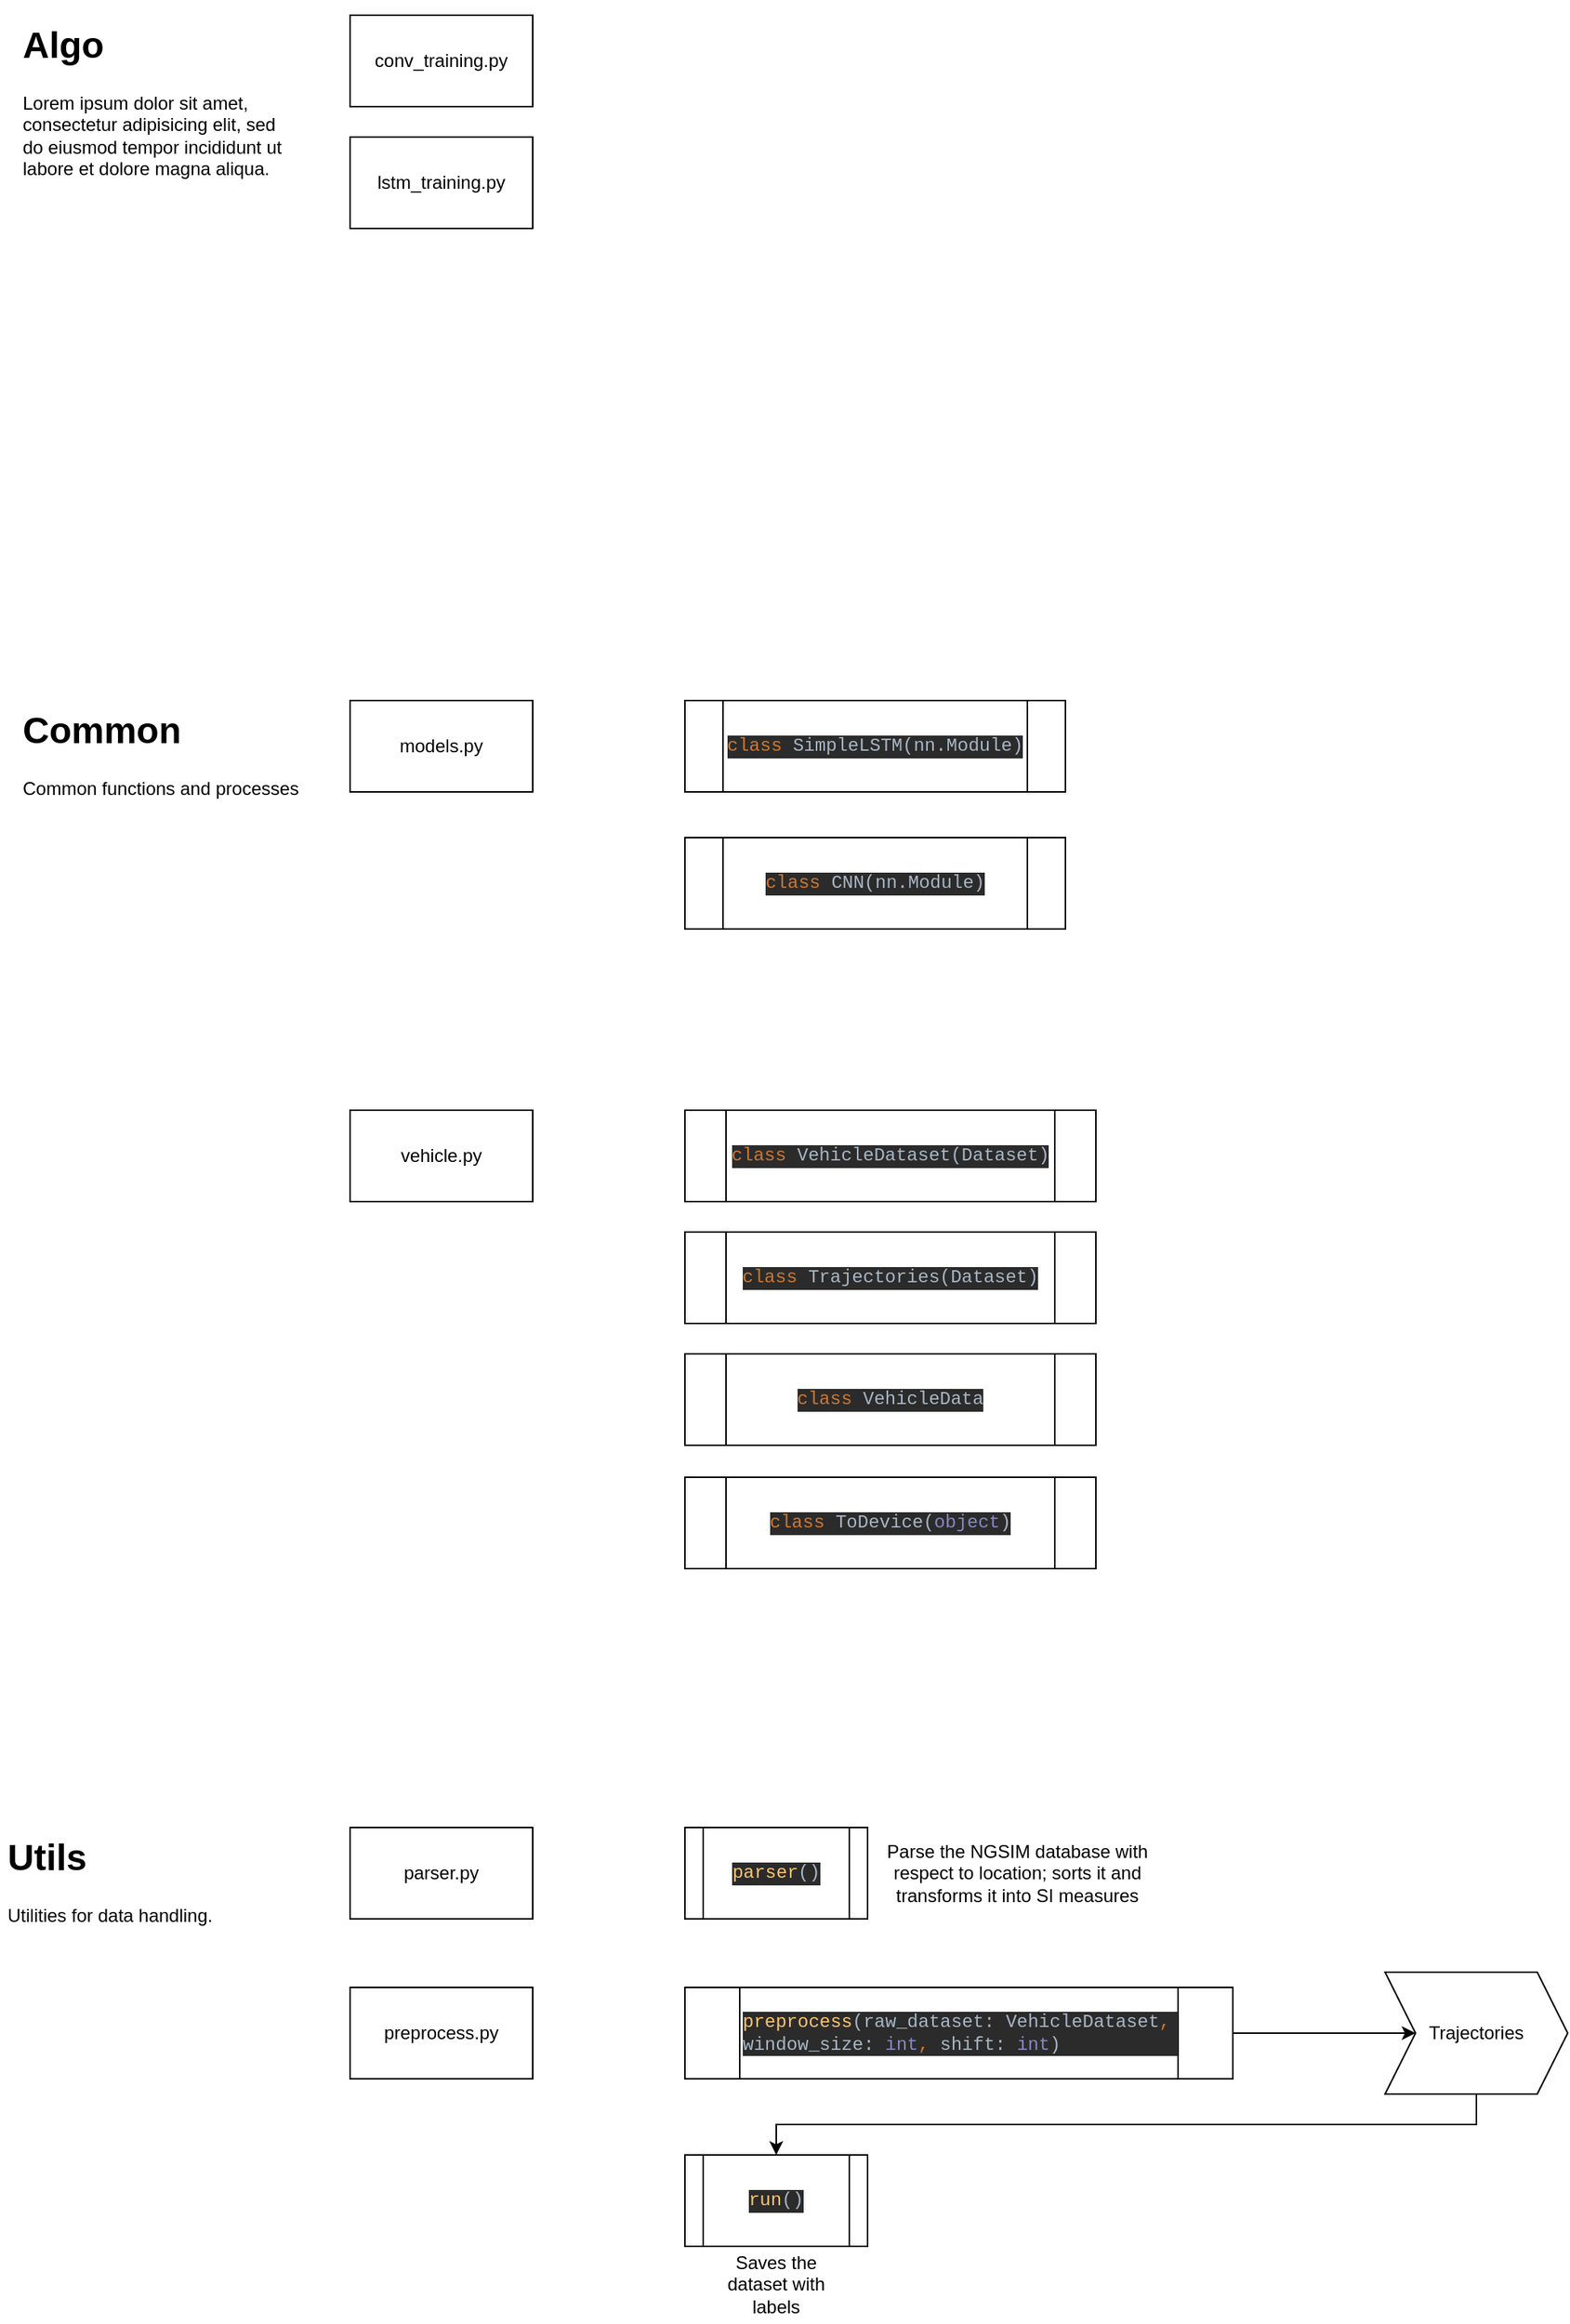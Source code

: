 <mxfile version="9.3.1" type="device" pages="1" userAgent="Mozilla/5.0 (Windows NT 10.0; Win64; x64) AppleWebKit/537.36 (KHTML, like Gecko) draw.io/9.3.1 Chrome/66.0.336.181 Electron/3.0.6 Safari/537.36" editor="www.draw.io"><diagram id="vEUPW7F9XYhYWsP79v4G" name="Page-1"><mxGraphModel dx="1917" dy="1987" grid="1" gridSize="10" guides="1" tooltips="1" connect="1" arrows="1" fold="1" page="1" pageScale="1" pageWidth="827" pageHeight="1169" background="#ffffff" math="0" shadow="0"><root><mxCell id="0"/><mxCell id="1" parent="0"/><mxCell id="0Rlu4oU9ylaSA1hRLpzy-1" value="models.py" style="rounded=0;whiteSpace=wrap;html=1;" parent="1" vertex="1"><mxGeometry x="60" y="-360" width="120" height="60" as="geometry"/></mxCell><mxCell id="0Rlu4oU9ylaSA1hRLpzy-2" value="vehicle.py" style="rounded=0;whiteSpace=wrap;html=1;" parent="1" vertex="1"><mxGeometry x="60" y="-91" width="120" height="60" as="geometry"/></mxCell><mxCell id="0Rlu4oU9ylaSA1hRLpzy-3" value="preprocess.py" style="rounded=0;whiteSpace=wrap;html=1;" parent="1" vertex="1"><mxGeometry x="60" y="485" width="120" height="60" as="geometry"/></mxCell><mxCell id="0Rlu4oU9ylaSA1hRLpzy-4" value="parser.py" style="rounded=0;whiteSpace=wrap;html=1;" parent="1" vertex="1"><mxGeometry x="60" y="380" width="120" height="60" as="geometry"/></mxCell><mxCell id="0Rlu4oU9ylaSA1hRLpzy-5" value="lstm_training.py" style="rounded=0;whiteSpace=wrap;html=1;" parent="1" vertex="1"><mxGeometry x="60" y="-730" width="120" height="60" as="geometry"/></mxCell><mxCell id="0Rlu4oU9ylaSA1hRLpzy-6" value="conv_training.py" style="rounded=0;whiteSpace=wrap;html=1;" parent="1" vertex="1"><mxGeometry x="60" y="-810" width="120" height="60" as="geometry"/></mxCell><mxCell id="0Rlu4oU9ylaSA1hRLpzy-8" value="&lt;h1&gt;Common&lt;/h1&gt;&lt;p&gt;Common functions and processes&lt;/p&gt;" style="text;html=1;strokeColor=none;fillColor=none;spacing=5;spacingTop=-20;whiteSpace=wrap;overflow=hidden;rounded=0;" parent="1" vertex="1"><mxGeometry x="-160" y="-360" width="190" height="120" as="geometry"/></mxCell><mxCell id="0Rlu4oU9ylaSA1hRLpzy-9" value="&lt;h1&gt;Utils&lt;/h1&gt;&lt;p&gt;Utilities for data handling.&lt;/p&gt;" style="text;html=1;strokeColor=none;fillColor=none;spacing=5;spacingTop=-20;whiteSpace=wrap;overflow=hidden;rounded=0;" parent="1" vertex="1"><mxGeometry x="-170" y="380" width="190" height="120" as="geometry"/></mxCell><mxCell id="0Rlu4oU9ylaSA1hRLpzy-14" style="edgeStyle=orthogonalEdgeStyle;rounded=0;orthogonalLoop=1;jettySize=auto;html=1;exitX=1;exitY=0.5;exitDx=0;exitDy=0;" parent="1" source="0Rlu4oU9ylaSA1hRLpzy-10" target="0Rlu4oU9ylaSA1hRLpzy-13" edge="1"><mxGeometry relative="1" as="geometry"/></mxCell><mxCell id="0Rlu4oU9ylaSA1hRLpzy-10" value="&lt;pre style=&quot;background-color: #2b2b2b ; color: #a9b7c6 ; font-family: &amp;#34;courier new&amp;#34; ; font-size: 9 0pt&quot;&gt;&lt;span style=&quot;color: #ffc66d&quot;&gt;preprocess&lt;/span&gt;(raw_dataset: VehicleDataset&lt;span style=&quot;white-space: normal ; color: rgb(204 , 120 , 50)&quot;&gt;, &lt;/span&gt;&lt;span style=&quot;white-space: normal&quot;&gt;window_size: &lt;/span&gt;&lt;span style=&quot;white-space: normal ; color: rgb(136 , 136 , 198)&quot;&gt;int&lt;/span&gt;&lt;span style=&quot;white-space: normal ; color: rgb(204 , 120 , 50)&quot;&gt;, &lt;/span&gt;&lt;span style=&quot;white-space: normal&quot;&gt;shift: &lt;/span&gt;&lt;span style=&quot;white-space: normal ; color: rgb(136 , 136 , 198)&quot;&gt;int&lt;/span&gt;&lt;span style=&quot;white-space: normal&quot;&gt;)&lt;/span&gt;&lt;/pre&gt;" style="shape=process;whiteSpace=wrap;html=1;backgroundOutline=1;align=left;" parent="1" vertex="1"><mxGeometry x="280" y="485" width="360" height="60" as="geometry"/></mxCell><mxCell id="0Rlu4oU9ylaSA1hRLpzy-11" value="&lt;pre style=&quot;background-color: #2b2b2b ; color: #a9b7c6 ; font-family: &amp;#34;courier new&amp;#34; ; font-size: 9 0pt&quot;&gt;&lt;span style=&quot;color: #ffc66d&quot;&gt;run&lt;/span&gt;()&lt;/pre&gt;" style="shape=process;whiteSpace=wrap;html=1;backgroundOutline=1;" parent="1" vertex="1"><mxGeometry x="280" y="595" width="120" height="60" as="geometry"/></mxCell><mxCell id="0Rlu4oU9ylaSA1hRLpzy-15" style="edgeStyle=orthogonalEdgeStyle;rounded=0;orthogonalLoop=1;jettySize=auto;html=1;exitX=0.5;exitY=1;exitDx=0;exitDy=0;entryX=0.5;entryY=0;entryDx=0;entryDy=0;" parent="1" source="0Rlu4oU9ylaSA1hRLpzy-13" target="0Rlu4oU9ylaSA1hRLpzy-11" edge="1"><mxGeometry relative="1" as="geometry"/></mxCell><mxCell id="0Rlu4oU9ylaSA1hRLpzy-13" value="Trajectories" style="shape=step;perimeter=stepPerimeter;whiteSpace=wrap;html=1;fixedSize=1;" parent="1" vertex="1"><mxGeometry x="740" y="475" width="120" height="80" as="geometry"/></mxCell><mxCell id="0Rlu4oU9ylaSA1hRLpzy-17" value="Saves the dataset with labels" style="text;html=1;strokeColor=none;fillColor=none;align=center;verticalAlign=middle;whiteSpace=wrap;rounded=0;" parent="1" vertex="1"><mxGeometry x="300" y="655" width="80" height="50" as="geometry"/></mxCell><mxCell id="0Rlu4oU9ylaSA1hRLpzy-18" value="&lt;pre style=&quot;background-color: #2b2b2b ; color: #a9b7c6 ; font-family: &amp;#34;courier new&amp;#34; ; font-size: 9 0pt&quot;&gt;&lt;span style=&quot;color: #ffc66d&quot;&gt;parser&lt;/span&gt;()&lt;/pre&gt;" style="shape=process;whiteSpace=wrap;html=1;backgroundOutline=1;" parent="1" vertex="1"><mxGeometry x="280" y="380" width="120" height="60" as="geometry"/></mxCell><mxCell id="0Rlu4oU9ylaSA1hRLpzy-19" value="Parse the NGSIM database with respect to location; sorts it and transforms it into SI measures" style="text;html=1;strokeColor=none;fillColor=none;align=center;verticalAlign=middle;whiteSpace=wrap;rounded=0;" parent="1" vertex="1"><mxGeometry x="400" y="380" width="197" height="60" as="geometry"/></mxCell><mxCell id="0Rlu4oU9ylaSA1hRLpzy-20" value="&lt;pre style=&quot;background-color: #2b2b2b ; color: #a9b7c6 ; font-family: &amp;#34;courier new&amp;#34; ; font-size: 9 0pt&quot;&gt;&lt;span style=&quot;color: #cc7832&quot;&gt;class &lt;/span&gt;VehicleDataset(Dataset)&lt;/pre&gt;" style="shape=process;whiteSpace=wrap;html=1;backgroundOutline=1;" parent="1" vertex="1"><mxGeometry x="280" y="-91" width="270" height="60" as="geometry"/></mxCell><mxCell id="0Rlu4oU9ylaSA1hRLpzy-21" value="&lt;pre style=&quot;background-color: #2b2b2b ; color: #a9b7c6 ; font-family: &amp;#34;courier new&amp;#34; ; font-size: 9 0pt&quot;&gt;&lt;span style=&quot;color: #cc7832&quot;&gt;class &lt;/span&gt;Trajectories(Dataset)&lt;/pre&gt;" style="shape=process;whiteSpace=wrap;html=1;backgroundOutline=1;" parent="1" vertex="1"><mxGeometry x="280" y="-11" width="270" height="60" as="geometry"/></mxCell><mxCell id="0Rlu4oU9ylaSA1hRLpzy-22" value="&lt;pre style=&quot;background-color: #2b2b2b ; color: #a9b7c6 ; font-family: &amp;#34;courier new&amp;#34; ; font-size: 9 0pt&quot;&gt;&lt;span style=&quot;color: #cc7832&quot;&gt;class &lt;/span&gt;VehicleData&lt;/pre&gt;" style="shape=process;whiteSpace=wrap;html=1;backgroundOutline=1;" parent="1" vertex="1"><mxGeometry x="280" y="69" width="270" height="60" as="geometry"/></mxCell><mxCell id="0Rlu4oU9ylaSA1hRLpzy-23" value="&lt;pre style=&quot;background-color: #2b2b2b ; color: #a9b7c6 ; font-family: &amp;#34;courier new&amp;#34; ; font-size: 9 0pt&quot;&gt;&lt;span style=&quot;color: #cc7832&quot;&gt;class &lt;/span&gt;ToDevice(&lt;span style=&quot;color: #8888c6&quot;&gt;object&lt;/span&gt;)&lt;/pre&gt;" style="shape=process;whiteSpace=wrap;html=1;backgroundOutline=1;" parent="1" vertex="1"><mxGeometry x="280" y="150" width="270" height="60" as="geometry"/></mxCell><mxCell id="0Rlu4oU9ylaSA1hRLpzy-24" value="&lt;pre style=&quot;background-color: #2b2b2b ; color: #a9b7c6 ; font-family: &amp;#34;courier new&amp;#34; ; font-size: 9 0pt&quot;&gt;&lt;span style=&quot;color: #cc7832&quot;&gt;class &lt;/span&gt;SimpleLSTM(nn.Module)&lt;/pre&gt;" style="shape=process;whiteSpace=wrap;html=1;backgroundOutline=1;" parent="1" vertex="1"><mxGeometry x="280" y="-360" width="250" height="60" as="geometry"/></mxCell><mxCell id="0Rlu4oU9ylaSA1hRLpzy-25" value="&lt;pre style=&quot;background-color: #2b2b2b ; color: #a9b7c6 ; font-family: &amp;#34;courier new&amp;#34; ; font-size: 9 0pt&quot;&gt;&lt;span style=&quot;color: #cc7832&quot;&gt;class &lt;/span&gt;CNN(nn.Module)&lt;/pre&gt;" style="shape=process;whiteSpace=wrap;html=1;backgroundOutline=1;" parent="1" vertex="1"><mxGeometry x="280" y="-270" width="250" height="60" as="geometry"/></mxCell><mxCell id="0Rlu4oU9ylaSA1hRLpzy-27" value="&lt;h1&gt;Algo&lt;/h1&gt;&lt;p&gt;Lorem ipsum dolor sit amet, consectetur adipisicing elit, sed do eiusmod tempor incididunt ut labore et dolore magna aliqua.&lt;/p&gt;" style="text;html=1;strokeColor=none;fillColor=none;spacing=5;spacingTop=-20;whiteSpace=wrap;overflow=hidden;rounded=0;" parent="1" vertex="1"><mxGeometry x="-160" y="-810" width="190" height="120" as="geometry"/></mxCell></root></mxGraphModel></diagram></mxfile>